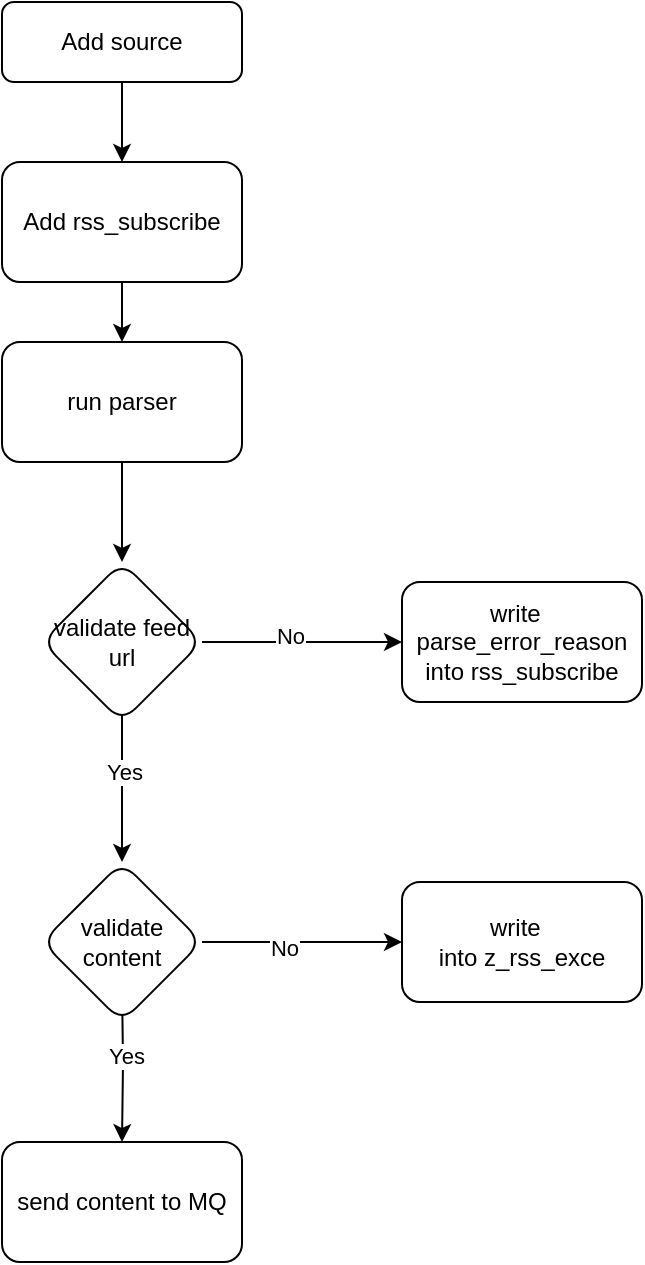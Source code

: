 <mxfile version="22.1.4" type="github">
  <diagram id="C5RBs43oDa-KdzZeNtuy" name="Page-1">
    <mxGraphModel dx="1434" dy="764" grid="1" gridSize="10" guides="1" tooltips="1" connect="1" arrows="1" fold="1" page="1" pageScale="1" pageWidth="827" pageHeight="1169" math="0" shadow="0">
      <root>
        <mxCell id="WIyWlLk6GJQsqaUBKTNV-0" />
        <mxCell id="WIyWlLk6GJQsqaUBKTNV-1" parent="WIyWlLk6GJQsqaUBKTNV-0" />
        <mxCell id="zTsqR_SSk_T-D4MaPYQQ-1" value="" style="edgeStyle=orthogonalEdgeStyle;rounded=0;orthogonalLoop=1;jettySize=auto;html=1;" edge="1" parent="WIyWlLk6GJQsqaUBKTNV-1" source="WIyWlLk6GJQsqaUBKTNV-3" target="zTsqR_SSk_T-D4MaPYQQ-0">
          <mxGeometry relative="1" as="geometry" />
        </mxCell>
        <mxCell id="WIyWlLk6GJQsqaUBKTNV-3" value="Add source" style="rounded=1;whiteSpace=wrap;html=1;fontSize=12;glass=0;strokeWidth=1;shadow=0;" parent="WIyWlLk6GJQsqaUBKTNV-1" vertex="1">
          <mxGeometry x="160" y="40" width="120" height="40" as="geometry" />
        </mxCell>
        <mxCell id="zTsqR_SSk_T-D4MaPYQQ-22" value="" style="edgeStyle=orthogonalEdgeStyle;rounded=0;orthogonalLoop=1;jettySize=auto;html=1;" edge="1" parent="WIyWlLk6GJQsqaUBKTNV-1" source="zTsqR_SSk_T-D4MaPYQQ-0" target="zTsqR_SSk_T-D4MaPYQQ-21">
          <mxGeometry relative="1" as="geometry" />
        </mxCell>
        <mxCell id="zTsqR_SSk_T-D4MaPYQQ-0" value="Add rss_subscribe" style="whiteSpace=wrap;html=1;rounded=1;glass=0;strokeWidth=1;shadow=0;" vertex="1" parent="WIyWlLk6GJQsqaUBKTNV-1">
          <mxGeometry x="160" y="120" width="120" height="60" as="geometry" />
        </mxCell>
        <mxCell id="zTsqR_SSk_T-D4MaPYQQ-5" value="" style="edgeStyle=orthogonalEdgeStyle;rounded=0;orthogonalLoop=1;jettySize=auto;html=1;" edge="1" parent="WIyWlLk6GJQsqaUBKTNV-1">
          <mxGeometry relative="1" as="geometry">
            <mxPoint x="220" y="390" as="sourcePoint" />
            <mxPoint x="220" y="470" as="targetPoint" />
          </mxGeometry>
        </mxCell>
        <mxCell id="zTsqR_SSk_T-D4MaPYQQ-10" value="Yes" style="edgeLabel;html=1;align=center;verticalAlign=middle;resizable=0;points=[];" vertex="1" connectable="0" parent="zTsqR_SSk_T-D4MaPYQQ-5">
          <mxGeometry x="-0.13" y="1" relative="1" as="geometry">
            <mxPoint as="offset" />
          </mxGeometry>
        </mxCell>
        <mxCell id="zTsqR_SSk_T-D4MaPYQQ-7" value="" style="edgeStyle=orthogonalEdgeStyle;rounded=0;orthogonalLoop=1;jettySize=auto;html=1;" edge="1" parent="WIyWlLk6GJQsqaUBKTNV-1" target="zTsqR_SSk_T-D4MaPYQQ-6">
          <mxGeometry relative="1" as="geometry">
            <mxPoint x="220" y="530" as="sourcePoint" />
          </mxGeometry>
        </mxCell>
        <mxCell id="zTsqR_SSk_T-D4MaPYQQ-15" value="Yes" style="edgeLabel;html=1;align=center;verticalAlign=middle;resizable=0;points=[];" vertex="1" connectable="0" parent="zTsqR_SSk_T-D4MaPYQQ-7">
          <mxGeometry x="-0.081" y="1" relative="1" as="geometry">
            <mxPoint as="offset" />
          </mxGeometry>
        </mxCell>
        <mxCell id="zTsqR_SSk_T-D4MaPYQQ-6" value="send content to MQ" style="whiteSpace=wrap;html=1;rounded=1;glass=0;strokeWidth=1;shadow=0;" vertex="1" parent="WIyWlLk6GJQsqaUBKTNV-1">
          <mxGeometry x="160" y="610" width="120" height="60" as="geometry" />
        </mxCell>
        <mxCell id="zTsqR_SSk_T-D4MaPYQQ-12" value="" style="edgeStyle=orthogonalEdgeStyle;rounded=0;orthogonalLoop=1;jettySize=auto;html=1;" edge="1" parent="WIyWlLk6GJQsqaUBKTNV-1" source="zTsqR_SSk_T-D4MaPYQQ-8" target="zTsqR_SSk_T-D4MaPYQQ-11">
          <mxGeometry relative="1" as="geometry" />
        </mxCell>
        <mxCell id="zTsqR_SSk_T-D4MaPYQQ-13" value="No" style="edgeLabel;html=1;align=center;verticalAlign=middle;resizable=0;points=[];" vertex="1" connectable="0" parent="zTsqR_SSk_T-D4MaPYQQ-12">
          <mxGeometry x="-0.12" y="3" relative="1" as="geometry">
            <mxPoint as="offset" />
          </mxGeometry>
        </mxCell>
        <mxCell id="zTsqR_SSk_T-D4MaPYQQ-8" value="validate feed url" style="rhombus;whiteSpace=wrap;html=1;rounded=1;glass=0;strokeWidth=1;shadow=0;" vertex="1" parent="WIyWlLk6GJQsqaUBKTNV-1">
          <mxGeometry x="180" y="320" width="80" height="80" as="geometry" />
        </mxCell>
        <mxCell id="zTsqR_SSk_T-D4MaPYQQ-11" value="write&amp;nbsp;&amp;nbsp;&lt;br&gt;parse_error_reason into rss_subscribe" style="whiteSpace=wrap;html=1;rounded=1;glass=0;strokeWidth=1;shadow=0;" vertex="1" parent="WIyWlLk6GJQsqaUBKTNV-1">
          <mxGeometry x="360" y="330" width="120" height="60" as="geometry" />
        </mxCell>
        <mxCell id="zTsqR_SSk_T-D4MaPYQQ-18" value="" style="edgeStyle=orthogonalEdgeStyle;rounded=0;orthogonalLoop=1;jettySize=auto;html=1;" edge="1" parent="WIyWlLk6GJQsqaUBKTNV-1" source="zTsqR_SSk_T-D4MaPYQQ-16" target="zTsqR_SSk_T-D4MaPYQQ-17">
          <mxGeometry relative="1" as="geometry" />
        </mxCell>
        <mxCell id="zTsqR_SSk_T-D4MaPYQQ-19" value="No" style="edgeLabel;html=1;align=center;verticalAlign=middle;resizable=0;points=[];" vertex="1" connectable="0" parent="zTsqR_SSk_T-D4MaPYQQ-18">
          <mxGeometry x="-0.18" y="-3" relative="1" as="geometry">
            <mxPoint as="offset" />
          </mxGeometry>
        </mxCell>
        <mxCell id="zTsqR_SSk_T-D4MaPYQQ-16" value="validate content" style="rhombus;whiteSpace=wrap;html=1;rounded=1;glass=0;strokeWidth=1;shadow=0;" vertex="1" parent="WIyWlLk6GJQsqaUBKTNV-1">
          <mxGeometry x="180" y="470" width="80" height="80" as="geometry" />
        </mxCell>
        <mxCell id="zTsqR_SSk_T-D4MaPYQQ-17" value="write&amp;nbsp;&amp;nbsp;&lt;br style=&quot;border-color: var(--border-color);&quot;&gt;into z_rss_exce" style="whiteSpace=wrap;html=1;rounded=1;glass=0;strokeWidth=1;shadow=0;" vertex="1" parent="WIyWlLk6GJQsqaUBKTNV-1">
          <mxGeometry x="360" y="480" width="120" height="60" as="geometry" />
        </mxCell>
        <mxCell id="zTsqR_SSk_T-D4MaPYQQ-23" value="" style="edgeStyle=orthogonalEdgeStyle;rounded=0;orthogonalLoop=1;jettySize=auto;html=1;" edge="1" parent="WIyWlLk6GJQsqaUBKTNV-1" source="zTsqR_SSk_T-D4MaPYQQ-21" target="zTsqR_SSk_T-D4MaPYQQ-8">
          <mxGeometry relative="1" as="geometry" />
        </mxCell>
        <mxCell id="zTsqR_SSk_T-D4MaPYQQ-21" value="run parser" style="rounded=1;whiteSpace=wrap;html=1;" vertex="1" parent="WIyWlLk6GJQsqaUBKTNV-1">
          <mxGeometry x="160" y="210" width="120" height="60" as="geometry" />
        </mxCell>
      </root>
    </mxGraphModel>
  </diagram>
</mxfile>
